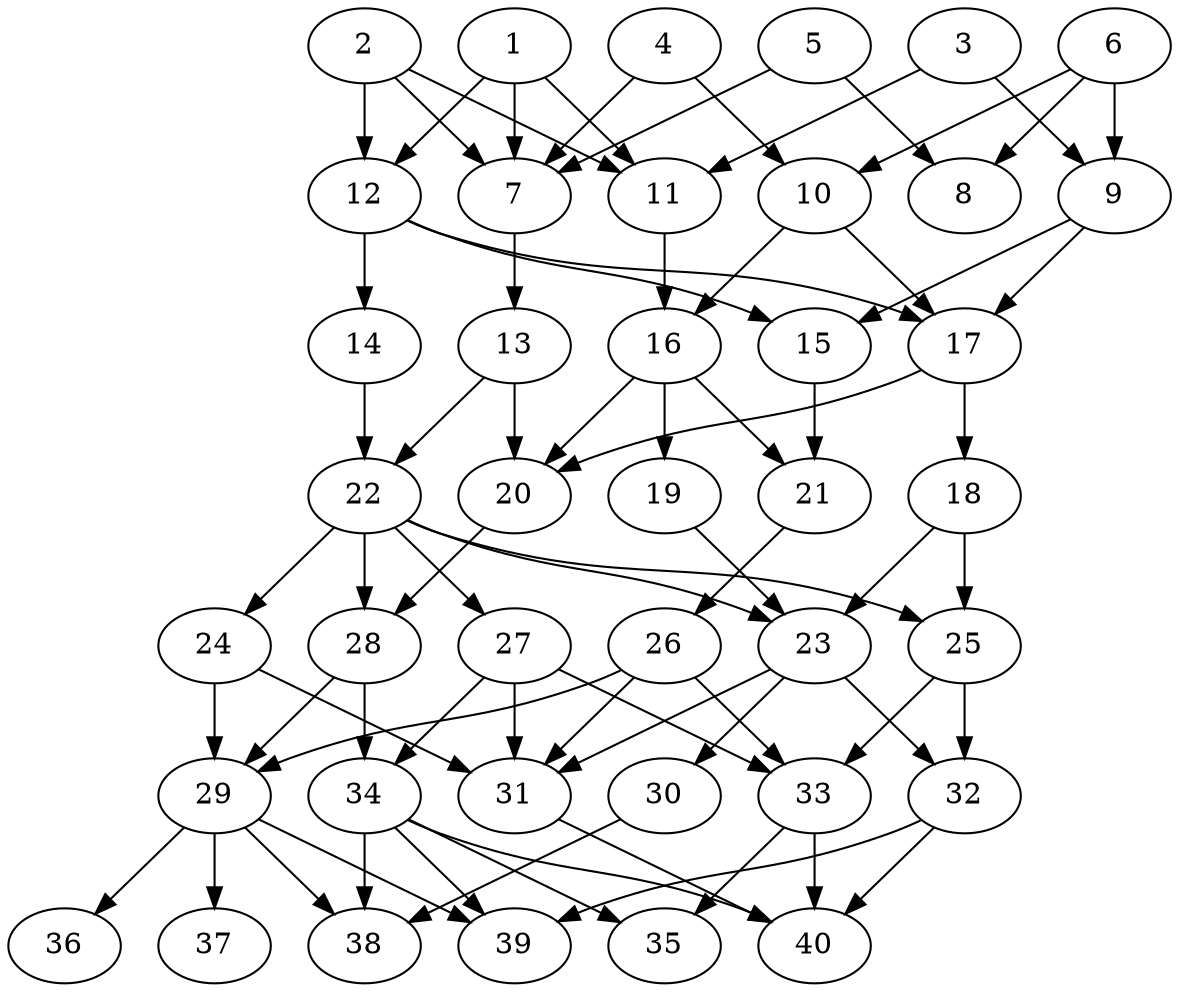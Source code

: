// DAG automatically generated by daggen at Thu Oct  3 14:06:50 2019
// ./daggen --dot -n 40 --ccr 0.3 --fat 0.5 --regular 0.9 --density 0.6 --mindata 5242880 --maxdata 52428800 
digraph G {
  1 [size="119674880", alpha="0.02", expect_size="35902464"] 
  1 -> 7 [size ="35902464"]
  1 -> 11 [size ="35902464"]
  1 -> 12 [size ="35902464"]
  2 [size="149278720", alpha="0.05", expect_size="44783616"] 
  2 -> 7 [size ="44783616"]
  2 -> 11 [size ="44783616"]
  2 -> 12 [size ="44783616"]
  3 [size="113322667", alpha="0.19", expect_size="33996800"] 
  3 -> 9 [size ="33996800"]
  3 -> 11 [size ="33996800"]
  4 [size="136144213", alpha="0.15", expect_size="40843264"] 
  4 -> 7 [size ="40843264"]
  4 -> 10 [size ="40843264"]
  5 [size="61491200", alpha="0.06", expect_size="18447360"] 
  5 -> 7 [size ="18447360"]
  5 -> 8 [size ="18447360"]
  6 [size="85159253", alpha="0.08", expect_size="25547776"] 
  6 -> 8 [size ="25547776"]
  6 -> 9 [size ="25547776"]
  6 -> 10 [size ="25547776"]
  7 [size="23319893", alpha="0.20", expect_size="6995968"] 
  7 -> 13 [size ="6995968"]
  8 [size="104625493", alpha="0.05", expect_size="31387648"] 
  9 [size="33925120", alpha="0.14", expect_size="10177536"] 
  9 -> 15 [size ="10177536"]
  9 -> 17 [size ="10177536"]
  10 [size="94119253", alpha="0.11", expect_size="28235776"] 
  10 -> 16 [size ="28235776"]
  10 -> 17 [size ="28235776"]
  11 [size="85149013", alpha="0.20", expect_size="25544704"] 
  11 -> 16 [size ="25544704"]
  12 [size="103413760", alpha="0.06", expect_size="31024128"] 
  12 -> 14 [size ="31024128"]
  12 -> 15 [size ="31024128"]
  12 -> 17 [size ="31024128"]
  13 [size="144226987", alpha="0.11", expect_size="43268096"] 
  13 -> 20 [size ="43268096"]
  13 -> 22 [size ="43268096"]
  14 [size="133765120", alpha="0.20", expect_size="40129536"] 
  14 -> 22 [size ="40129536"]
  15 [size="96563200", alpha="0.01", expect_size="28968960"] 
  15 -> 21 [size ="28968960"]
  16 [size="146319360", alpha="0.18", expect_size="43895808"] 
  16 -> 19 [size ="43895808"]
  16 -> 20 [size ="43895808"]
  16 -> 21 [size ="43895808"]
  17 [size="53667840", alpha="0.11", expect_size="16100352"] 
  17 -> 18 [size ="16100352"]
  17 -> 20 [size ="16100352"]
  18 [size="53558613", alpha="0.16", expect_size="16067584"] 
  18 -> 23 [size ="16067584"]
  18 -> 25 [size ="16067584"]
  19 [size="96194560", alpha="0.01", expect_size="28858368"] 
  19 -> 23 [size ="28858368"]
  20 [size="48349867", alpha="0.00", expect_size="14504960"] 
  20 -> 28 [size ="14504960"]
  21 [size="136181760", alpha="0.13", expect_size="40854528"] 
  21 -> 26 [size ="40854528"]
  22 [size="133621760", alpha="0.03", expect_size="40086528"] 
  22 -> 23 [size ="40086528"]
  22 -> 24 [size ="40086528"]
  22 -> 25 [size ="40086528"]
  22 -> 27 [size ="40086528"]
  22 -> 28 [size ="40086528"]
  23 [size="20227413", alpha="0.04", expect_size="6068224"] 
  23 -> 30 [size ="6068224"]
  23 -> 31 [size ="6068224"]
  23 -> 32 [size ="6068224"]
  24 [size="103014400", alpha="0.01", expect_size="30904320"] 
  24 -> 29 [size ="30904320"]
  24 -> 31 [size ="30904320"]
  25 [size="99686400", alpha="0.04", expect_size="29905920"] 
  25 -> 32 [size ="29905920"]
  25 -> 33 [size ="29905920"]
  26 [size="107991040", alpha="0.15", expect_size="32397312"] 
  26 -> 29 [size ="32397312"]
  26 -> 31 [size ="32397312"]
  26 -> 33 [size ="32397312"]
  27 [size="94716587", alpha="0.07", expect_size="28414976"] 
  27 -> 31 [size ="28414976"]
  27 -> 33 [size ="28414976"]
  27 -> 34 [size ="28414976"]
  28 [size="22272000", alpha="0.10", expect_size="6681600"] 
  28 -> 29 [size ="6681600"]
  28 -> 34 [size ="6681600"]
  29 [size="146978133", alpha="0.15", expect_size="44093440"] 
  29 -> 36 [size ="44093440"]
  29 -> 37 [size ="44093440"]
  29 -> 38 [size ="44093440"]
  29 -> 39 [size ="44093440"]
  30 [size="150913707", alpha="0.09", expect_size="45274112"] 
  30 -> 38 [size ="45274112"]
  31 [size="153442987", alpha="0.13", expect_size="46032896"] 
  31 -> 40 [size ="46032896"]
  32 [size="99478187", alpha="0.07", expect_size="29843456"] 
  32 -> 39 [size ="29843456"]
  32 -> 40 [size ="29843456"]
  33 [size="120828587", alpha="0.17", expect_size="36248576"] 
  33 -> 35 [size ="36248576"]
  33 -> 40 [size ="36248576"]
  34 [size="156054187", alpha="0.02", expect_size="46816256"] 
  34 -> 35 [size ="46816256"]
  34 -> 38 [size ="46816256"]
  34 -> 39 [size ="46816256"]
  34 -> 40 [size ="46816256"]
  35 [size="166543360", alpha="0.18", expect_size="49963008"] 
  36 [size="39017813", alpha="0.09", expect_size="11705344"] 
  37 [size="155743573", alpha="0.05", expect_size="46723072"] 
  38 [size="50705067", alpha="0.06", expect_size="15211520"] 
  39 [size="125620907", alpha="0.17", expect_size="37686272"] 
  40 [size="82373973", alpha="0.12", expect_size="24712192"] 
}
